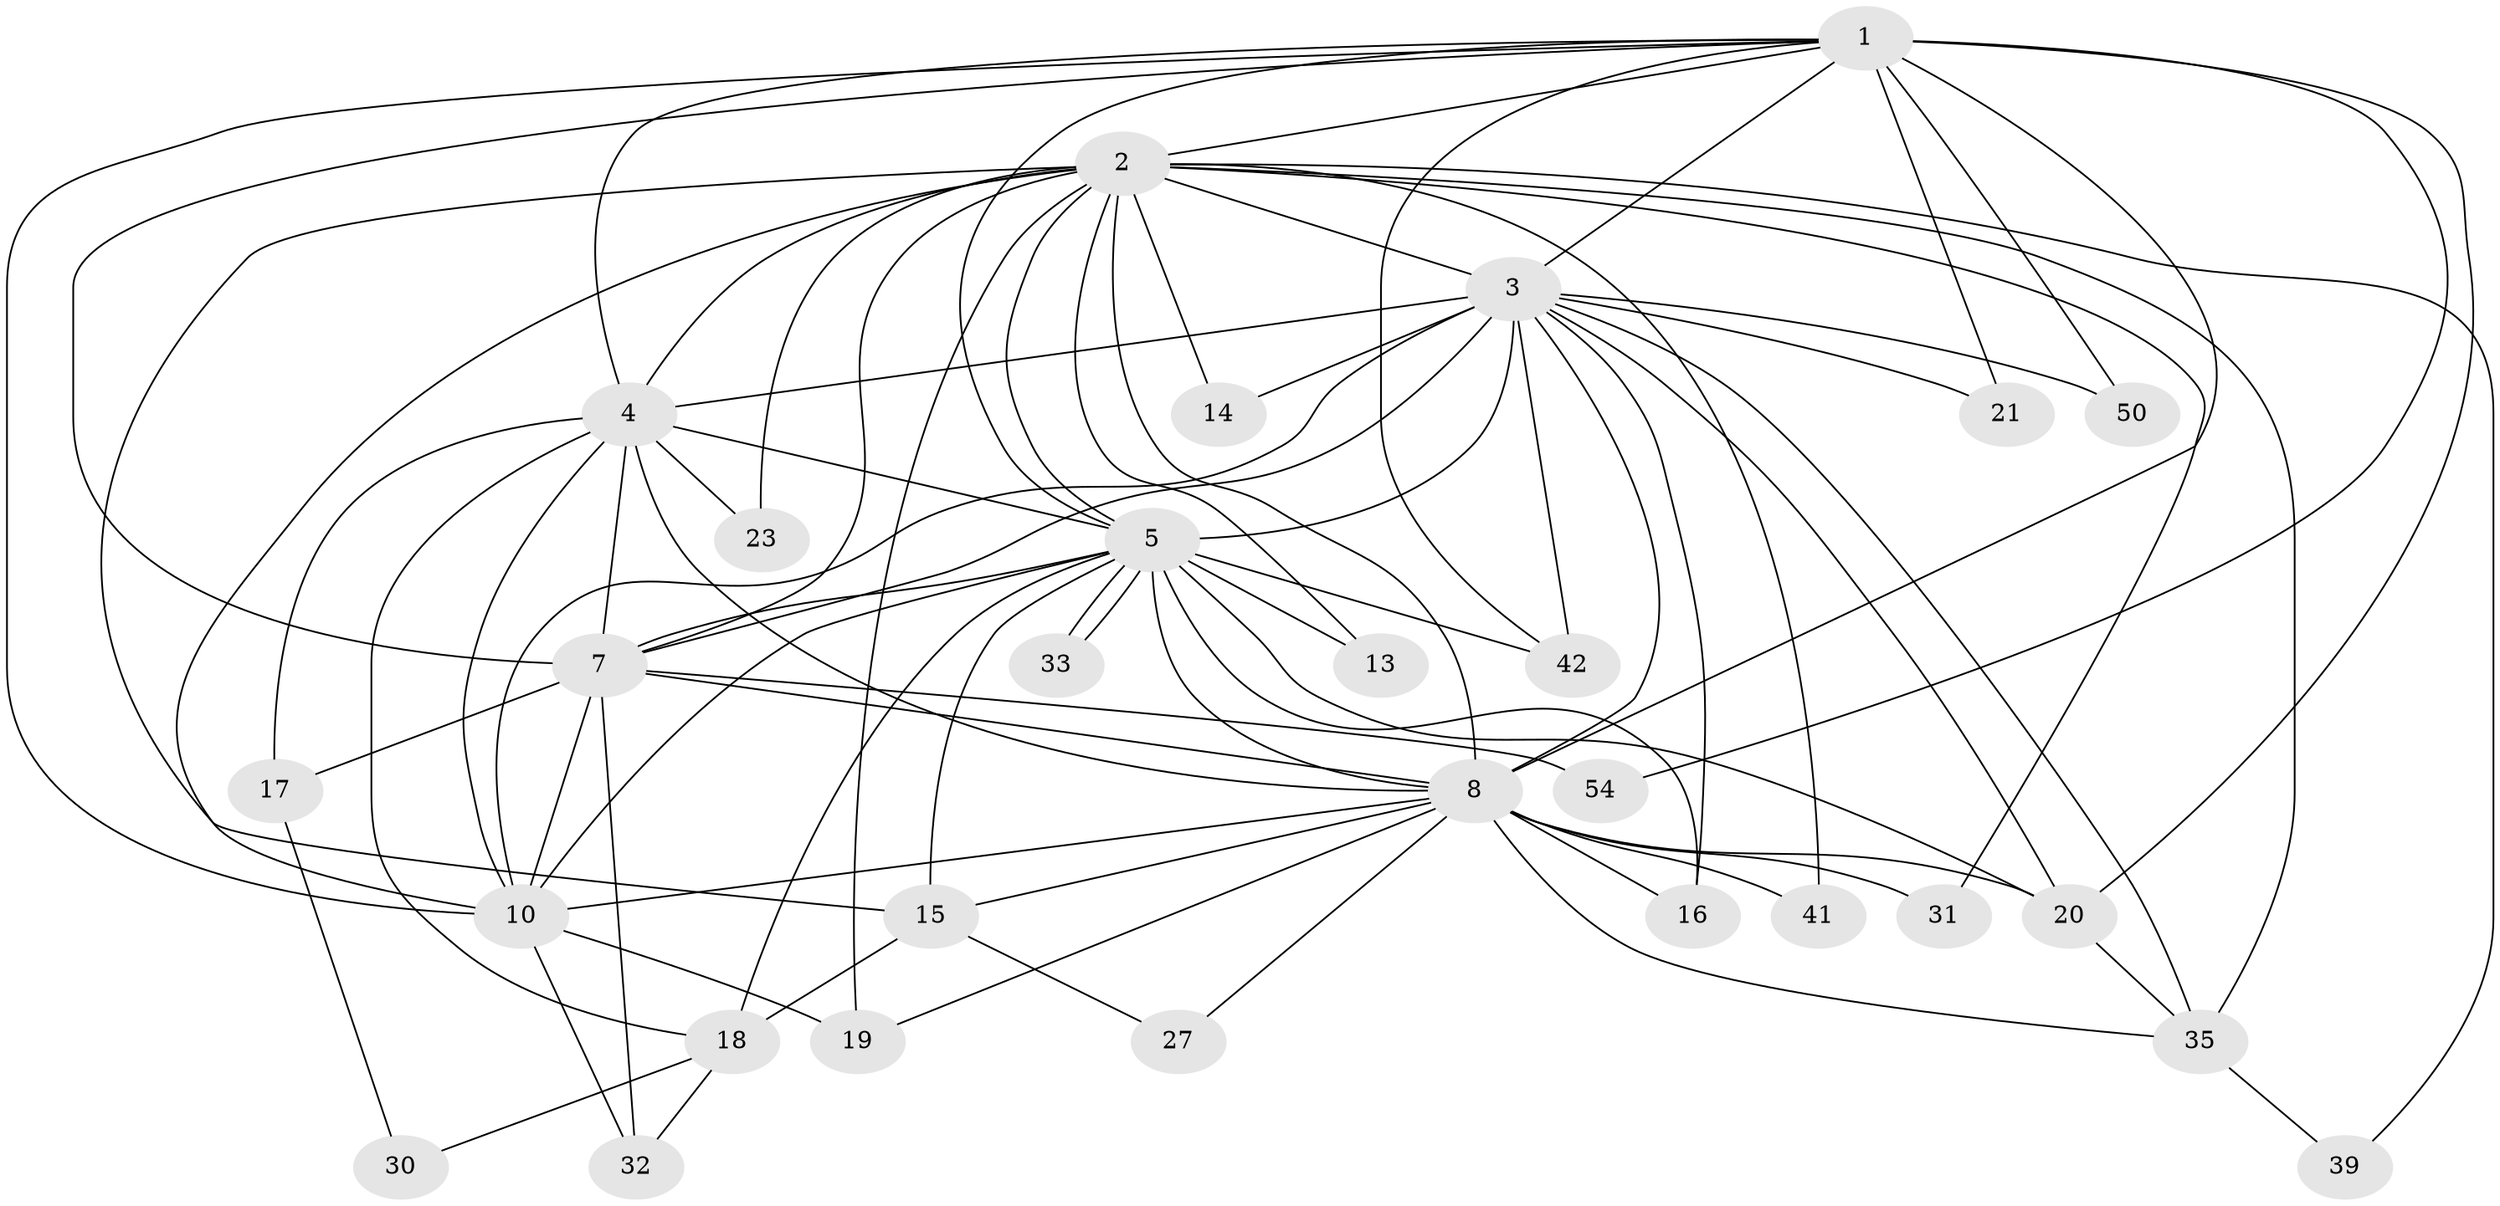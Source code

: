 // original degree distribution, {18: 0.05172413793103448, 22: 0.017241379310344827, 15: 0.017241379310344827, 14: 0.017241379310344827, 12: 0.034482758620689655, 13: 0.017241379310344827, 19: 0.017241379310344827, 4: 0.034482758620689655, 5: 0.06896551724137931, 2: 0.5689655172413793, 3: 0.15517241379310345}
// Generated by graph-tools (version 1.1) at 2025/14/03/09/25 04:14:16]
// undirected, 29 vertices, 80 edges
graph export_dot {
graph [start="1"]
  node [color=gray90,style=filled];
  1 [super="+43"];
  2 [super="+25+56+57+24+12+38"];
  3 [super="+6"];
  4;
  5 [super="+11"];
  7;
  8 [super="+47+22+9+37"];
  10 [super="+28"];
  13;
  14;
  15;
  16;
  17;
  18 [super="+45"];
  19 [super="+53"];
  20 [super="+29"];
  21;
  23;
  27;
  30;
  31;
  32 [super="+40"];
  33;
  35 [super="+46+48"];
  39;
  41;
  42 [super="+51"];
  50;
  54;
  1 -- 2 [weight=2];
  1 -- 3 [weight=2];
  1 -- 4;
  1 -- 5;
  1 -- 7;
  1 -- 8 [weight=5];
  1 -- 10;
  1 -- 21;
  1 -- 42;
  1 -- 50;
  1 -- 54;
  1 -- 20;
  2 -- 3 [weight=5];
  2 -- 4 [weight=2];
  2 -- 5 [weight=2];
  2 -- 7;
  2 -- 8 [weight=3];
  2 -- 10;
  2 -- 13;
  2 -- 23;
  2 -- 31;
  2 -- 39;
  2 -- 41;
  2 -- 35;
  2 -- 15;
  2 -- 19;
  2 -- 14;
  3 -- 4 [weight=2];
  3 -- 5 [weight=3];
  3 -- 7 [weight=2];
  3 -- 8 [weight=5];
  3 -- 10 [weight=3];
  3 -- 20;
  3 -- 21;
  3 -- 50;
  3 -- 35 [weight=2];
  3 -- 14;
  3 -- 16;
  3 -- 42 [weight=2];
  4 -- 5;
  4 -- 7;
  4 -- 8 [weight=3];
  4 -- 10;
  4 -- 17;
  4 -- 18;
  4 -- 23;
  5 -- 7;
  5 -- 8 [weight=3];
  5 -- 10;
  5 -- 13;
  5 -- 15;
  5 -- 16;
  5 -- 20;
  5 -- 33;
  5 -- 33;
  5 -- 42;
  5 -- 18;
  7 -- 8 [weight=2];
  7 -- 10;
  7 -- 17;
  7 -- 54;
  7 -- 32;
  8 -- 10 [weight=2];
  8 -- 31;
  8 -- 15;
  8 -- 16;
  8 -- 19;
  8 -- 20;
  8 -- 27;
  8 -- 35;
  8 -- 41;
  10 -- 32;
  10 -- 19;
  15 -- 18;
  15 -- 27;
  17 -- 30;
  18 -- 30;
  18 -- 32;
  20 -- 35;
  35 -- 39;
}
